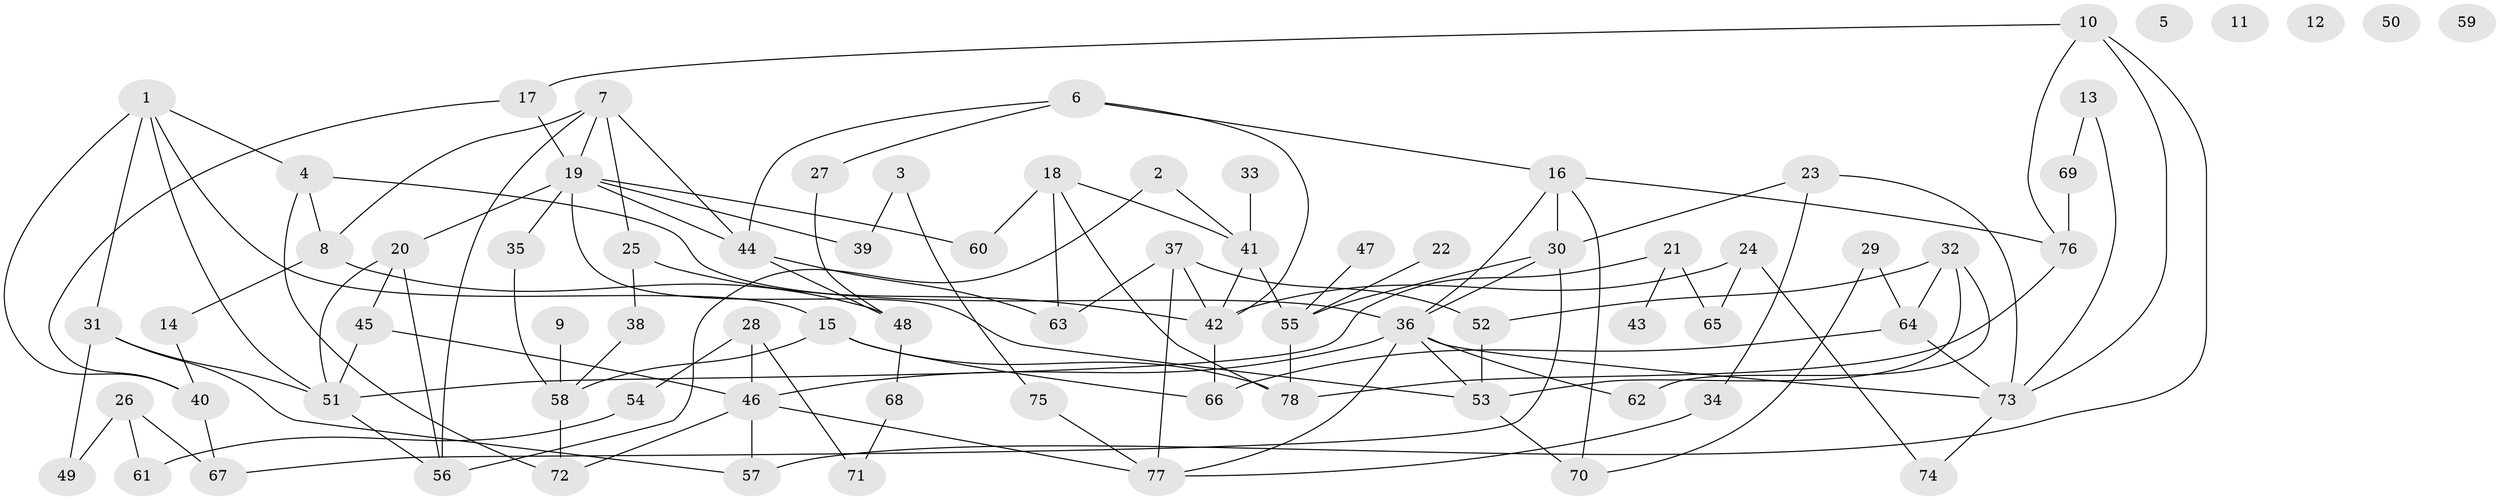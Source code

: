 // Generated by graph-tools (version 1.1) at 2025/00/03/09/25 03:00:44]
// undirected, 78 vertices, 123 edges
graph export_dot {
graph [start="1"]
  node [color=gray90,style=filled];
  1;
  2;
  3;
  4;
  5;
  6;
  7;
  8;
  9;
  10;
  11;
  12;
  13;
  14;
  15;
  16;
  17;
  18;
  19;
  20;
  21;
  22;
  23;
  24;
  25;
  26;
  27;
  28;
  29;
  30;
  31;
  32;
  33;
  34;
  35;
  36;
  37;
  38;
  39;
  40;
  41;
  42;
  43;
  44;
  45;
  46;
  47;
  48;
  49;
  50;
  51;
  52;
  53;
  54;
  55;
  56;
  57;
  58;
  59;
  60;
  61;
  62;
  63;
  64;
  65;
  66;
  67;
  68;
  69;
  70;
  71;
  72;
  73;
  74;
  75;
  76;
  77;
  78;
  1 -- 4;
  1 -- 15;
  1 -- 31;
  1 -- 40;
  1 -- 51;
  2 -- 41;
  2 -- 56;
  3 -- 39;
  3 -- 75;
  4 -- 8;
  4 -- 36;
  4 -- 72;
  6 -- 16;
  6 -- 27;
  6 -- 42;
  6 -- 44;
  7 -- 8;
  7 -- 19;
  7 -- 25;
  7 -- 44;
  7 -- 56;
  8 -- 14;
  8 -- 48;
  9 -- 58;
  10 -- 17;
  10 -- 57;
  10 -- 73;
  10 -- 76;
  13 -- 69;
  13 -- 73;
  14 -- 40;
  15 -- 58;
  15 -- 66;
  15 -- 78;
  16 -- 30;
  16 -- 36;
  16 -- 70;
  16 -- 76;
  17 -- 19;
  17 -- 40;
  18 -- 41;
  18 -- 60;
  18 -- 63;
  18 -- 78;
  19 -- 20;
  19 -- 35;
  19 -- 39;
  19 -- 44;
  19 -- 53;
  19 -- 60;
  20 -- 45;
  20 -- 51;
  20 -- 56;
  21 -- 43;
  21 -- 51;
  21 -- 65;
  22 -- 55;
  23 -- 30;
  23 -- 34;
  23 -- 73;
  24 -- 42;
  24 -- 65;
  24 -- 74;
  25 -- 38;
  25 -- 42;
  26 -- 49;
  26 -- 61;
  26 -- 67;
  27 -- 48;
  28 -- 46;
  28 -- 54;
  28 -- 71;
  29 -- 64;
  29 -- 70;
  30 -- 36;
  30 -- 55;
  30 -- 67;
  31 -- 49;
  31 -- 51;
  31 -- 57;
  32 -- 52;
  32 -- 53;
  32 -- 62;
  32 -- 64;
  33 -- 41;
  34 -- 77;
  35 -- 58;
  36 -- 46;
  36 -- 53;
  36 -- 62;
  36 -- 73;
  36 -- 77;
  37 -- 42;
  37 -- 52;
  37 -- 63;
  37 -- 77;
  38 -- 58;
  40 -- 67;
  41 -- 42;
  41 -- 55;
  42 -- 66;
  44 -- 48;
  44 -- 63;
  45 -- 46;
  45 -- 51;
  46 -- 57;
  46 -- 72;
  46 -- 77;
  47 -- 55;
  48 -- 68;
  51 -- 56;
  52 -- 53;
  53 -- 70;
  54 -- 61;
  55 -- 78;
  58 -- 72;
  64 -- 66;
  64 -- 73;
  68 -- 71;
  69 -- 76;
  73 -- 74;
  75 -- 77;
  76 -- 78;
}
